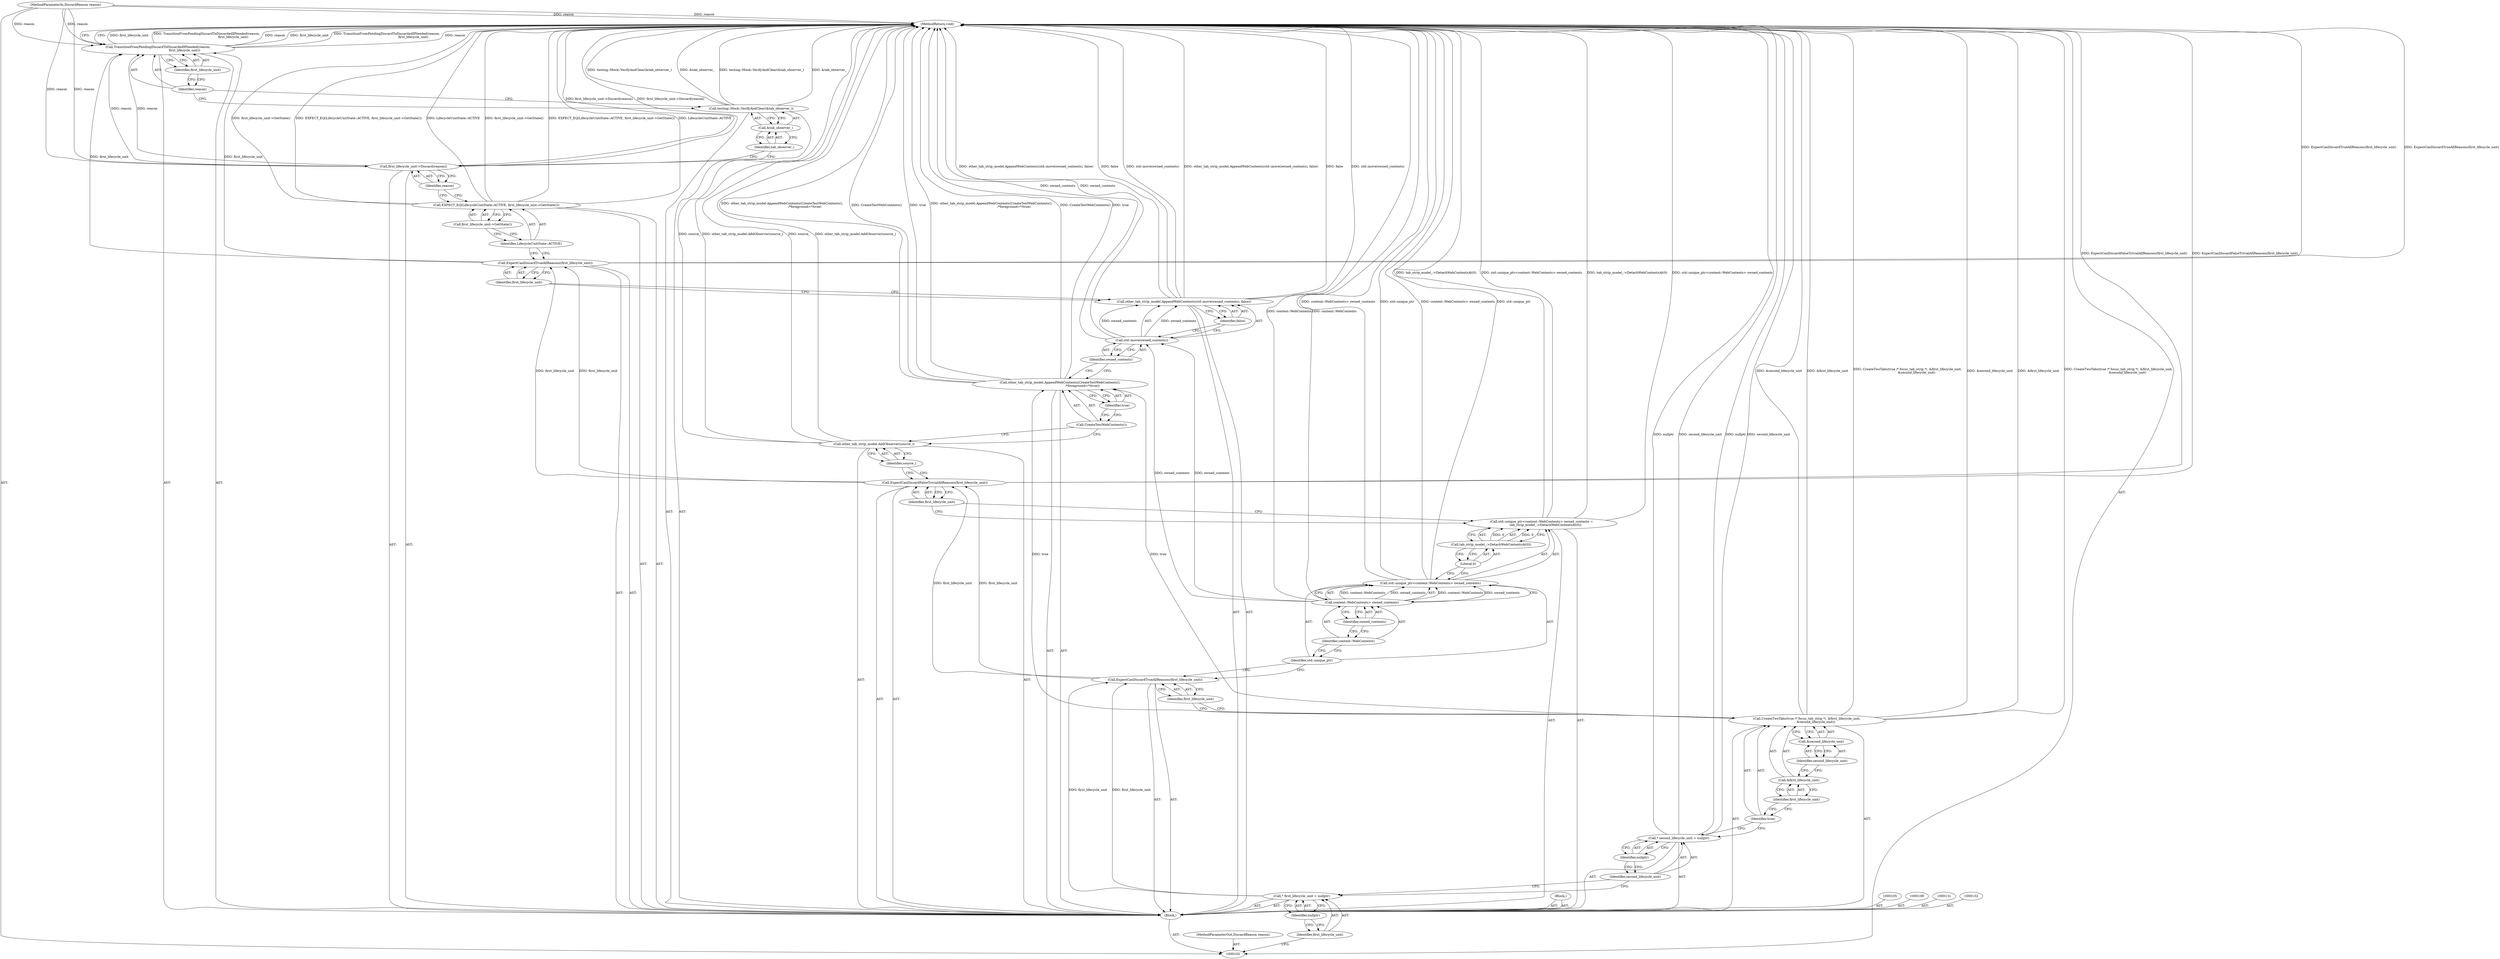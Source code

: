 digraph "0_Chrome_7394cf6f43d7a86630d3eb1c728fd63c621b5530_7" {
"1000156" [label="(MethodReturn,void)"];
"1000103" [label="(MethodParameterIn,DiscardReason reason)"];
"1000239" [label="(MethodParameterOut,DiscardReason reason)"];
"1000104" [label="(Block,)"];
"1000129" [label="(Call,ExpectCanDiscardFalseTrivialAllReasons(first_lifecycle_unit))"];
"1000130" [label="(Identifier,first_lifecycle_unit)"];
"1000134" [label="(Identifier,source_)"];
"1000133" [label="(Call,other_tab_strip_model.AddObserver(source_))"];
"1000136" [label="(Call,CreateTestWebContents())"];
"1000135" [label="(Call,other_tab_strip_model.AppendWebContents(CreateTestWebContents(),\n                                             /*foreground=*/true))"];
"1000137" [label="(Identifier,true)"];
"1000106" [label="(Call,* first_lifecycle_unit = nullptr)"];
"1000107" [label="(Identifier,first_lifecycle_unit)"];
"1000108" [label="(Identifier,nullptr)"];
"1000138" [label="(Call,other_tab_strip_model.AppendWebContents(std::move(owned_contents), false))"];
"1000139" [label="(Call,std::move(owned_contents))"];
"1000140" [label="(Identifier,owned_contents)"];
"1000141" [label="(Identifier,false)"];
"1000143" [label="(Identifier,first_lifecycle_unit)"];
"1000142" [label="(Call,ExpectCanDiscardTrueAllReasons(first_lifecycle_unit))"];
"1000145" [label="(Identifier,LifecycleUnitState::ACTIVE)"];
"1000146" [label="(Call,first_lifecycle_unit->GetState())"];
"1000144" [label="(Call,EXPECT_EQ(LifecycleUnitState::ACTIVE, first_lifecycle_unit->GetState()))"];
"1000148" [label="(Identifier,reason)"];
"1000147" [label="(Call,first_lifecycle_unit->Discard(reason))"];
"1000150" [label="(Call,&tab_observer_)"];
"1000151" [label="(Identifier,tab_observer_)"];
"1000149" [label="(Call,testing::Mock::VerifyAndClear(&tab_observer_))"];
"1000152" [label="(Call,TransitionFromPendingDiscardToDiscardedIfNeeded(reason,\n                                                     first_lifecycle_unit))"];
"1000153" [label="(Identifier,reason)"];
"1000110" [label="(Call,* second_lifecycle_unit = nullptr)"];
"1000111" [label="(Identifier,second_lifecycle_unit)"];
"1000112" [label="(Identifier,nullptr)"];
"1000154" [label="(Identifier,first_lifecycle_unit)"];
"1000155" [label="(Block,)"];
"1000114" [label="(Identifier,true)"];
"1000113" [label="(Call,CreateTwoTabs(true /* focus_tab_strip */, &first_lifecycle_unit,\n                  &second_lifecycle_unit))"];
"1000115" [label="(Call,&first_lifecycle_unit)"];
"1000116" [label="(Identifier,first_lifecycle_unit)"];
"1000117" [label="(Call,&second_lifecycle_unit)"];
"1000118" [label="(Identifier,second_lifecycle_unit)"];
"1000120" [label="(Identifier,first_lifecycle_unit)"];
"1000119" [label="(Call,ExpectCanDiscardTrueAllReasons(first_lifecycle_unit))"];
"1000124" [label="(Call,content::WebContents> owned_contents)"];
"1000125" [label="(Identifier,content::WebContents)"];
"1000121" [label="(Call,std::unique_ptr<content::WebContents> owned_contents =\n        tab_strip_model_->DetachWebContentsAt(0))"];
"1000122" [label="(Call,std::unique_ptr<content::WebContents> owned_contents)"];
"1000123" [label="(Identifier,std::unique_ptr)"];
"1000126" [label="(Identifier,owned_contents)"];
"1000128" [label="(Literal,0)"];
"1000127" [label="(Call,tab_strip_model_->DetachWebContentsAt(0))"];
"1000156" -> "1000102"  [label="AST: "];
"1000156" -> "1000152"  [label="CFG: "];
"1000113" -> "1000156"  [label="DDG: &second_lifecycle_unit"];
"1000113" -> "1000156"  [label="DDG: &first_lifecycle_unit"];
"1000113" -> "1000156"  [label="DDG: CreateTwoTabs(true /* focus_tab_strip */, &first_lifecycle_unit,\n                  &second_lifecycle_unit)"];
"1000142" -> "1000156"  [label="DDG: ExpectCanDiscardTrueAllReasons(first_lifecycle_unit)"];
"1000124" -> "1000156"  [label="DDG: content::WebContents"];
"1000149" -> "1000156"  [label="DDG: testing::Mock::VerifyAndClear(&tab_observer_)"];
"1000149" -> "1000156"  [label="DDG: &tab_observer_"];
"1000152" -> "1000156"  [label="DDG: first_lifecycle_unit"];
"1000152" -> "1000156"  [label="DDG: TransitionFromPendingDiscardToDiscardedIfNeeded(reason,\n                                                     first_lifecycle_unit)"];
"1000152" -> "1000156"  [label="DDG: reason"];
"1000138" -> "1000156"  [label="DDG: other_tab_strip_model.AppendWebContents(std::move(owned_contents), false)"];
"1000138" -> "1000156"  [label="DDG: false"];
"1000138" -> "1000156"  [label="DDG: std::move(owned_contents)"];
"1000144" -> "1000156"  [label="DDG: first_lifecycle_unit->GetState()"];
"1000144" -> "1000156"  [label="DDG: EXPECT_EQ(LifecycleUnitState::ACTIVE, first_lifecycle_unit->GetState())"];
"1000144" -> "1000156"  [label="DDG: LifecycleUnitState::ACTIVE"];
"1000122" -> "1000156"  [label="DDG: content::WebContents> owned_contents"];
"1000122" -> "1000156"  [label="DDG: std::unique_ptr"];
"1000139" -> "1000156"  [label="DDG: owned_contents"];
"1000129" -> "1000156"  [label="DDG: ExpectCanDiscardFalseTrivialAllReasons(first_lifecycle_unit)"];
"1000103" -> "1000156"  [label="DDG: reason"];
"1000133" -> "1000156"  [label="DDG: source_"];
"1000133" -> "1000156"  [label="DDG: other_tab_strip_model.AddObserver(source_)"];
"1000121" -> "1000156"  [label="DDG: tab_strip_model_->DetachWebContentsAt(0)"];
"1000121" -> "1000156"  [label="DDG: std::unique_ptr<content::WebContents> owned_contents"];
"1000110" -> "1000156"  [label="DDG: nullptr"];
"1000110" -> "1000156"  [label="DDG: second_lifecycle_unit"];
"1000135" -> "1000156"  [label="DDG: other_tab_strip_model.AppendWebContents(CreateTestWebContents(),\n                                             /*foreground=*/true)"];
"1000135" -> "1000156"  [label="DDG: CreateTestWebContents()"];
"1000135" -> "1000156"  [label="DDG: true"];
"1000147" -> "1000156"  [label="DDG: first_lifecycle_unit->Discard(reason)"];
"1000103" -> "1000102"  [label="AST: "];
"1000103" -> "1000156"  [label="DDG: reason"];
"1000103" -> "1000147"  [label="DDG: reason"];
"1000103" -> "1000152"  [label="DDG: reason"];
"1000239" -> "1000102"  [label="AST: "];
"1000104" -> "1000102"  [label="AST: "];
"1000105" -> "1000104"  [label="AST: "];
"1000106" -> "1000104"  [label="AST: "];
"1000109" -> "1000104"  [label="AST: "];
"1000110" -> "1000104"  [label="AST: "];
"1000113" -> "1000104"  [label="AST: "];
"1000119" -> "1000104"  [label="AST: "];
"1000121" -> "1000104"  [label="AST: "];
"1000129" -> "1000104"  [label="AST: "];
"1000131" -> "1000104"  [label="AST: "];
"1000132" -> "1000104"  [label="AST: "];
"1000133" -> "1000104"  [label="AST: "];
"1000135" -> "1000104"  [label="AST: "];
"1000138" -> "1000104"  [label="AST: "];
"1000142" -> "1000104"  [label="AST: "];
"1000144" -> "1000104"  [label="AST: "];
"1000147" -> "1000104"  [label="AST: "];
"1000149" -> "1000104"  [label="AST: "];
"1000152" -> "1000104"  [label="AST: "];
"1000155" -> "1000104"  [label="AST: "];
"1000129" -> "1000104"  [label="AST: "];
"1000129" -> "1000130"  [label="CFG: "];
"1000130" -> "1000129"  [label="AST: "];
"1000134" -> "1000129"  [label="CFG: "];
"1000129" -> "1000156"  [label="DDG: ExpectCanDiscardFalseTrivialAllReasons(first_lifecycle_unit)"];
"1000119" -> "1000129"  [label="DDG: first_lifecycle_unit"];
"1000129" -> "1000142"  [label="DDG: first_lifecycle_unit"];
"1000130" -> "1000129"  [label="AST: "];
"1000130" -> "1000121"  [label="CFG: "];
"1000129" -> "1000130"  [label="CFG: "];
"1000134" -> "1000133"  [label="AST: "];
"1000134" -> "1000129"  [label="CFG: "];
"1000133" -> "1000134"  [label="CFG: "];
"1000133" -> "1000104"  [label="AST: "];
"1000133" -> "1000134"  [label="CFG: "];
"1000134" -> "1000133"  [label="AST: "];
"1000136" -> "1000133"  [label="CFG: "];
"1000133" -> "1000156"  [label="DDG: source_"];
"1000133" -> "1000156"  [label="DDG: other_tab_strip_model.AddObserver(source_)"];
"1000136" -> "1000135"  [label="AST: "];
"1000136" -> "1000133"  [label="CFG: "];
"1000137" -> "1000136"  [label="CFG: "];
"1000135" -> "1000104"  [label="AST: "];
"1000135" -> "1000137"  [label="CFG: "];
"1000136" -> "1000135"  [label="AST: "];
"1000137" -> "1000135"  [label="AST: "];
"1000140" -> "1000135"  [label="CFG: "];
"1000135" -> "1000156"  [label="DDG: other_tab_strip_model.AppendWebContents(CreateTestWebContents(),\n                                             /*foreground=*/true)"];
"1000135" -> "1000156"  [label="DDG: CreateTestWebContents()"];
"1000135" -> "1000156"  [label="DDG: true"];
"1000113" -> "1000135"  [label="DDG: true"];
"1000137" -> "1000135"  [label="AST: "];
"1000137" -> "1000136"  [label="CFG: "];
"1000135" -> "1000137"  [label="CFG: "];
"1000106" -> "1000104"  [label="AST: "];
"1000106" -> "1000108"  [label="CFG: "];
"1000107" -> "1000106"  [label="AST: "];
"1000108" -> "1000106"  [label="AST: "];
"1000111" -> "1000106"  [label="CFG: "];
"1000106" -> "1000119"  [label="DDG: first_lifecycle_unit"];
"1000107" -> "1000106"  [label="AST: "];
"1000107" -> "1000102"  [label="CFG: "];
"1000108" -> "1000107"  [label="CFG: "];
"1000108" -> "1000106"  [label="AST: "];
"1000108" -> "1000107"  [label="CFG: "];
"1000106" -> "1000108"  [label="CFG: "];
"1000138" -> "1000104"  [label="AST: "];
"1000138" -> "1000141"  [label="CFG: "];
"1000139" -> "1000138"  [label="AST: "];
"1000141" -> "1000138"  [label="AST: "];
"1000143" -> "1000138"  [label="CFG: "];
"1000138" -> "1000156"  [label="DDG: other_tab_strip_model.AppendWebContents(std::move(owned_contents), false)"];
"1000138" -> "1000156"  [label="DDG: false"];
"1000138" -> "1000156"  [label="DDG: std::move(owned_contents)"];
"1000139" -> "1000138"  [label="DDG: owned_contents"];
"1000139" -> "1000138"  [label="AST: "];
"1000139" -> "1000140"  [label="CFG: "];
"1000140" -> "1000139"  [label="AST: "];
"1000141" -> "1000139"  [label="CFG: "];
"1000139" -> "1000156"  [label="DDG: owned_contents"];
"1000139" -> "1000138"  [label="DDG: owned_contents"];
"1000124" -> "1000139"  [label="DDG: owned_contents"];
"1000140" -> "1000139"  [label="AST: "];
"1000140" -> "1000135"  [label="CFG: "];
"1000139" -> "1000140"  [label="CFG: "];
"1000141" -> "1000138"  [label="AST: "];
"1000141" -> "1000139"  [label="CFG: "];
"1000138" -> "1000141"  [label="CFG: "];
"1000143" -> "1000142"  [label="AST: "];
"1000143" -> "1000138"  [label="CFG: "];
"1000142" -> "1000143"  [label="CFG: "];
"1000142" -> "1000104"  [label="AST: "];
"1000142" -> "1000143"  [label="CFG: "];
"1000143" -> "1000142"  [label="AST: "];
"1000145" -> "1000142"  [label="CFG: "];
"1000142" -> "1000156"  [label="DDG: ExpectCanDiscardTrueAllReasons(first_lifecycle_unit)"];
"1000129" -> "1000142"  [label="DDG: first_lifecycle_unit"];
"1000142" -> "1000152"  [label="DDG: first_lifecycle_unit"];
"1000145" -> "1000144"  [label="AST: "];
"1000145" -> "1000142"  [label="CFG: "];
"1000146" -> "1000145"  [label="CFG: "];
"1000146" -> "1000144"  [label="AST: "];
"1000146" -> "1000145"  [label="CFG: "];
"1000144" -> "1000146"  [label="CFG: "];
"1000144" -> "1000104"  [label="AST: "];
"1000144" -> "1000146"  [label="CFG: "];
"1000145" -> "1000144"  [label="AST: "];
"1000146" -> "1000144"  [label="AST: "];
"1000148" -> "1000144"  [label="CFG: "];
"1000144" -> "1000156"  [label="DDG: first_lifecycle_unit->GetState()"];
"1000144" -> "1000156"  [label="DDG: EXPECT_EQ(LifecycleUnitState::ACTIVE, first_lifecycle_unit->GetState())"];
"1000144" -> "1000156"  [label="DDG: LifecycleUnitState::ACTIVE"];
"1000148" -> "1000147"  [label="AST: "];
"1000148" -> "1000144"  [label="CFG: "];
"1000147" -> "1000148"  [label="CFG: "];
"1000147" -> "1000104"  [label="AST: "];
"1000147" -> "1000148"  [label="CFG: "];
"1000148" -> "1000147"  [label="AST: "];
"1000151" -> "1000147"  [label="CFG: "];
"1000147" -> "1000156"  [label="DDG: first_lifecycle_unit->Discard(reason)"];
"1000103" -> "1000147"  [label="DDG: reason"];
"1000147" -> "1000152"  [label="DDG: reason"];
"1000150" -> "1000149"  [label="AST: "];
"1000150" -> "1000151"  [label="CFG: "];
"1000151" -> "1000150"  [label="AST: "];
"1000149" -> "1000150"  [label="CFG: "];
"1000151" -> "1000150"  [label="AST: "];
"1000151" -> "1000147"  [label="CFG: "];
"1000150" -> "1000151"  [label="CFG: "];
"1000149" -> "1000104"  [label="AST: "];
"1000149" -> "1000150"  [label="CFG: "];
"1000150" -> "1000149"  [label="AST: "];
"1000153" -> "1000149"  [label="CFG: "];
"1000149" -> "1000156"  [label="DDG: testing::Mock::VerifyAndClear(&tab_observer_)"];
"1000149" -> "1000156"  [label="DDG: &tab_observer_"];
"1000152" -> "1000104"  [label="AST: "];
"1000152" -> "1000154"  [label="CFG: "];
"1000153" -> "1000152"  [label="AST: "];
"1000154" -> "1000152"  [label="AST: "];
"1000156" -> "1000152"  [label="CFG: "];
"1000152" -> "1000156"  [label="DDG: first_lifecycle_unit"];
"1000152" -> "1000156"  [label="DDG: TransitionFromPendingDiscardToDiscardedIfNeeded(reason,\n                                                     first_lifecycle_unit)"];
"1000152" -> "1000156"  [label="DDG: reason"];
"1000147" -> "1000152"  [label="DDG: reason"];
"1000103" -> "1000152"  [label="DDG: reason"];
"1000142" -> "1000152"  [label="DDG: first_lifecycle_unit"];
"1000153" -> "1000152"  [label="AST: "];
"1000153" -> "1000149"  [label="CFG: "];
"1000154" -> "1000153"  [label="CFG: "];
"1000110" -> "1000104"  [label="AST: "];
"1000110" -> "1000112"  [label="CFG: "];
"1000111" -> "1000110"  [label="AST: "];
"1000112" -> "1000110"  [label="AST: "];
"1000114" -> "1000110"  [label="CFG: "];
"1000110" -> "1000156"  [label="DDG: nullptr"];
"1000110" -> "1000156"  [label="DDG: second_lifecycle_unit"];
"1000111" -> "1000110"  [label="AST: "];
"1000111" -> "1000106"  [label="CFG: "];
"1000112" -> "1000111"  [label="CFG: "];
"1000112" -> "1000110"  [label="AST: "];
"1000112" -> "1000111"  [label="CFG: "];
"1000110" -> "1000112"  [label="CFG: "];
"1000154" -> "1000152"  [label="AST: "];
"1000154" -> "1000153"  [label="CFG: "];
"1000152" -> "1000154"  [label="CFG: "];
"1000155" -> "1000104"  [label="AST: "];
"1000114" -> "1000113"  [label="AST: "];
"1000114" -> "1000110"  [label="CFG: "];
"1000116" -> "1000114"  [label="CFG: "];
"1000113" -> "1000104"  [label="AST: "];
"1000113" -> "1000117"  [label="CFG: "];
"1000114" -> "1000113"  [label="AST: "];
"1000115" -> "1000113"  [label="AST: "];
"1000117" -> "1000113"  [label="AST: "];
"1000120" -> "1000113"  [label="CFG: "];
"1000113" -> "1000156"  [label="DDG: &second_lifecycle_unit"];
"1000113" -> "1000156"  [label="DDG: &first_lifecycle_unit"];
"1000113" -> "1000156"  [label="DDG: CreateTwoTabs(true /* focus_tab_strip */, &first_lifecycle_unit,\n                  &second_lifecycle_unit)"];
"1000113" -> "1000135"  [label="DDG: true"];
"1000115" -> "1000113"  [label="AST: "];
"1000115" -> "1000116"  [label="CFG: "];
"1000116" -> "1000115"  [label="AST: "];
"1000118" -> "1000115"  [label="CFG: "];
"1000116" -> "1000115"  [label="AST: "];
"1000116" -> "1000114"  [label="CFG: "];
"1000115" -> "1000116"  [label="CFG: "];
"1000117" -> "1000113"  [label="AST: "];
"1000117" -> "1000118"  [label="CFG: "];
"1000118" -> "1000117"  [label="AST: "];
"1000113" -> "1000117"  [label="CFG: "];
"1000118" -> "1000117"  [label="AST: "];
"1000118" -> "1000115"  [label="CFG: "];
"1000117" -> "1000118"  [label="CFG: "];
"1000120" -> "1000119"  [label="AST: "];
"1000120" -> "1000113"  [label="CFG: "];
"1000119" -> "1000120"  [label="CFG: "];
"1000119" -> "1000104"  [label="AST: "];
"1000119" -> "1000120"  [label="CFG: "];
"1000120" -> "1000119"  [label="AST: "];
"1000123" -> "1000119"  [label="CFG: "];
"1000106" -> "1000119"  [label="DDG: first_lifecycle_unit"];
"1000119" -> "1000129"  [label="DDG: first_lifecycle_unit"];
"1000124" -> "1000122"  [label="AST: "];
"1000124" -> "1000126"  [label="CFG: "];
"1000125" -> "1000124"  [label="AST: "];
"1000126" -> "1000124"  [label="AST: "];
"1000122" -> "1000124"  [label="CFG: "];
"1000124" -> "1000156"  [label="DDG: content::WebContents"];
"1000124" -> "1000122"  [label="DDG: content::WebContents"];
"1000124" -> "1000122"  [label="DDG: owned_contents"];
"1000124" -> "1000139"  [label="DDG: owned_contents"];
"1000125" -> "1000124"  [label="AST: "];
"1000125" -> "1000123"  [label="CFG: "];
"1000126" -> "1000125"  [label="CFG: "];
"1000121" -> "1000104"  [label="AST: "];
"1000121" -> "1000127"  [label="CFG: "];
"1000122" -> "1000121"  [label="AST: "];
"1000127" -> "1000121"  [label="AST: "];
"1000130" -> "1000121"  [label="CFG: "];
"1000121" -> "1000156"  [label="DDG: tab_strip_model_->DetachWebContentsAt(0)"];
"1000121" -> "1000156"  [label="DDG: std::unique_ptr<content::WebContents> owned_contents"];
"1000127" -> "1000121"  [label="DDG: 0"];
"1000122" -> "1000121"  [label="AST: "];
"1000122" -> "1000124"  [label="CFG: "];
"1000123" -> "1000122"  [label="AST: "];
"1000124" -> "1000122"  [label="AST: "];
"1000128" -> "1000122"  [label="CFG: "];
"1000122" -> "1000156"  [label="DDG: content::WebContents> owned_contents"];
"1000122" -> "1000156"  [label="DDG: std::unique_ptr"];
"1000124" -> "1000122"  [label="DDG: content::WebContents"];
"1000124" -> "1000122"  [label="DDG: owned_contents"];
"1000123" -> "1000122"  [label="AST: "];
"1000123" -> "1000119"  [label="CFG: "];
"1000125" -> "1000123"  [label="CFG: "];
"1000126" -> "1000124"  [label="AST: "];
"1000126" -> "1000125"  [label="CFG: "];
"1000124" -> "1000126"  [label="CFG: "];
"1000128" -> "1000127"  [label="AST: "];
"1000128" -> "1000122"  [label="CFG: "];
"1000127" -> "1000128"  [label="CFG: "];
"1000127" -> "1000121"  [label="AST: "];
"1000127" -> "1000128"  [label="CFG: "];
"1000128" -> "1000127"  [label="AST: "];
"1000121" -> "1000127"  [label="CFG: "];
"1000127" -> "1000121"  [label="DDG: 0"];
}
